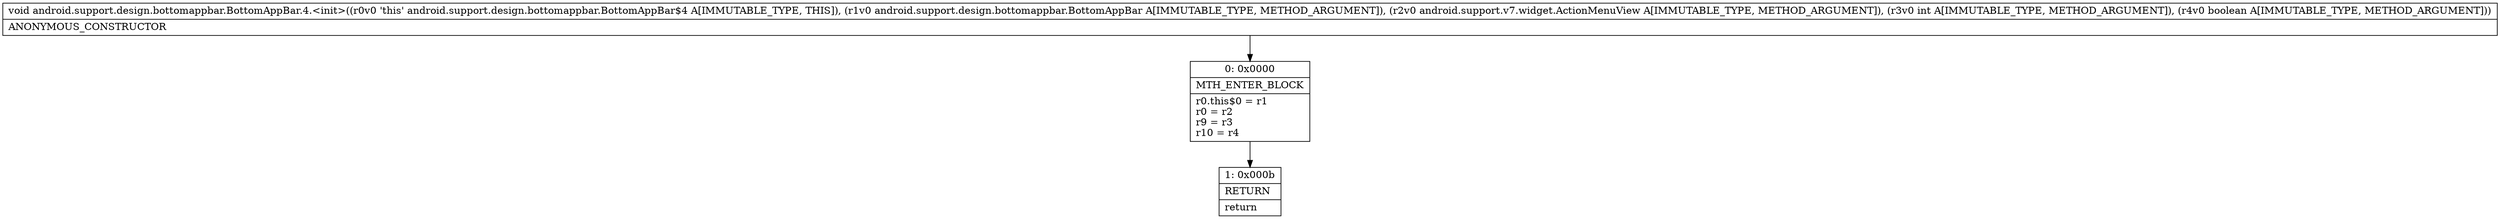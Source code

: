 digraph "CFG forandroid.support.design.bottomappbar.BottomAppBar.4.\<init\>(Landroid\/support\/design\/bottomappbar\/BottomAppBar;Landroid\/support\/v7\/widget\/ActionMenuView;IZ)V" {
Node_0 [shape=record,label="{0\:\ 0x0000|MTH_ENTER_BLOCK\l|r0.this$0 = r1\lr0 = r2\lr9 = r3\lr10 = r4\l}"];
Node_1 [shape=record,label="{1\:\ 0x000b|RETURN\l|return\l}"];
MethodNode[shape=record,label="{void android.support.design.bottomappbar.BottomAppBar.4.\<init\>((r0v0 'this' android.support.design.bottomappbar.BottomAppBar$4 A[IMMUTABLE_TYPE, THIS]), (r1v0 android.support.design.bottomappbar.BottomAppBar A[IMMUTABLE_TYPE, METHOD_ARGUMENT]), (r2v0 android.support.v7.widget.ActionMenuView A[IMMUTABLE_TYPE, METHOD_ARGUMENT]), (r3v0 int A[IMMUTABLE_TYPE, METHOD_ARGUMENT]), (r4v0 boolean A[IMMUTABLE_TYPE, METHOD_ARGUMENT]))  | ANONYMOUS_CONSTRUCTOR\l}"];
MethodNode -> Node_0;
Node_0 -> Node_1;
}

